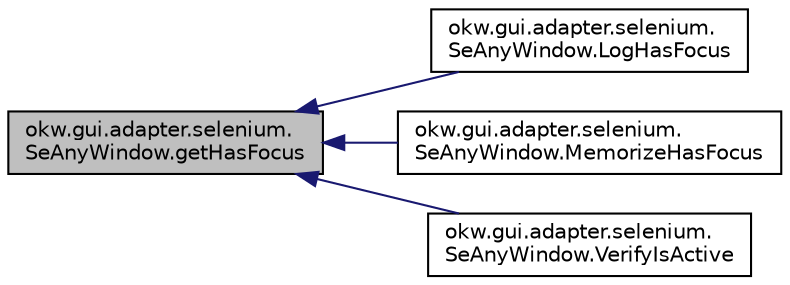 digraph "okw.gui.adapter.selenium.SeAnyWindow.getHasFocus"
{
 // INTERACTIVE_SVG=YES
  edge [fontname="Helvetica",fontsize="10",labelfontname="Helvetica",labelfontsize="10"];
  node [fontname="Helvetica",fontsize="10",shape=record];
  rankdir="LR";
  Node97 [label="okw.gui.adapter.selenium.\lSeAnyWindow.getHasFocus",height=0.2,width=0.4,color="black", fillcolor="grey75", style="filled", fontcolor="black"];
  Node97 -> Node98 [dir="back",color="midnightblue",fontsize="10",style="solid",fontname="Helvetica"];
  Node98 [label="okw.gui.adapter.selenium.\lSeAnyWindow.LogHasFocus",height=0.2,width=0.4,color="black", fillcolor="white", style="filled",URL="$classokw_1_1gui_1_1adapter_1_1selenium_1_1_se_any_window.html#a81fc0c4d8a2797fc2f67124883b58aa0",tooltip="Ermittelt für LoggeWert, ob das aktuelle Objekt den Fokus hat. "];
  Node97 -> Node99 [dir="back",color="midnightblue",fontsize="10",style="solid",fontname="Helvetica"];
  Node99 [label="okw.gui.adapter.selenium.\lSeAnyWindow.MemorizeHasFocus",height=0.2,width=0.4,color="black", fillcolor="white", style="filled",URL="$classokw_1_1gui_1_1adapter_1_1selenium_1_1_se_any_window.html#a9bbcabb6c1d3b95ca94a3bd0921b206c",tooltip="Ermittelt ob das Objekt den Fokus besitz und liefert diesen für das Schlüsselwort MerkeWert..."];
  Node97 -> Node100 [dir="back",color="midnightblue",fontsize="10",style="solid",fontname="Helvetica"];
  Node100 [label="okw.gui.adapter.selenium.\lSeAnyWindow.VerifyIsActive",height=0.2,width=0.4,color="black", fillcolor="white", style="filled",URL="$classokw_1_1gui_1_1adapter_1_1selenium_1_1_se_any_window.html#a6498c1c87ad98dc2cd7e601106023720",tooltip="Ermittelt/Prüft, ob das aktuelle Objekt aktiv ist. "];
}
